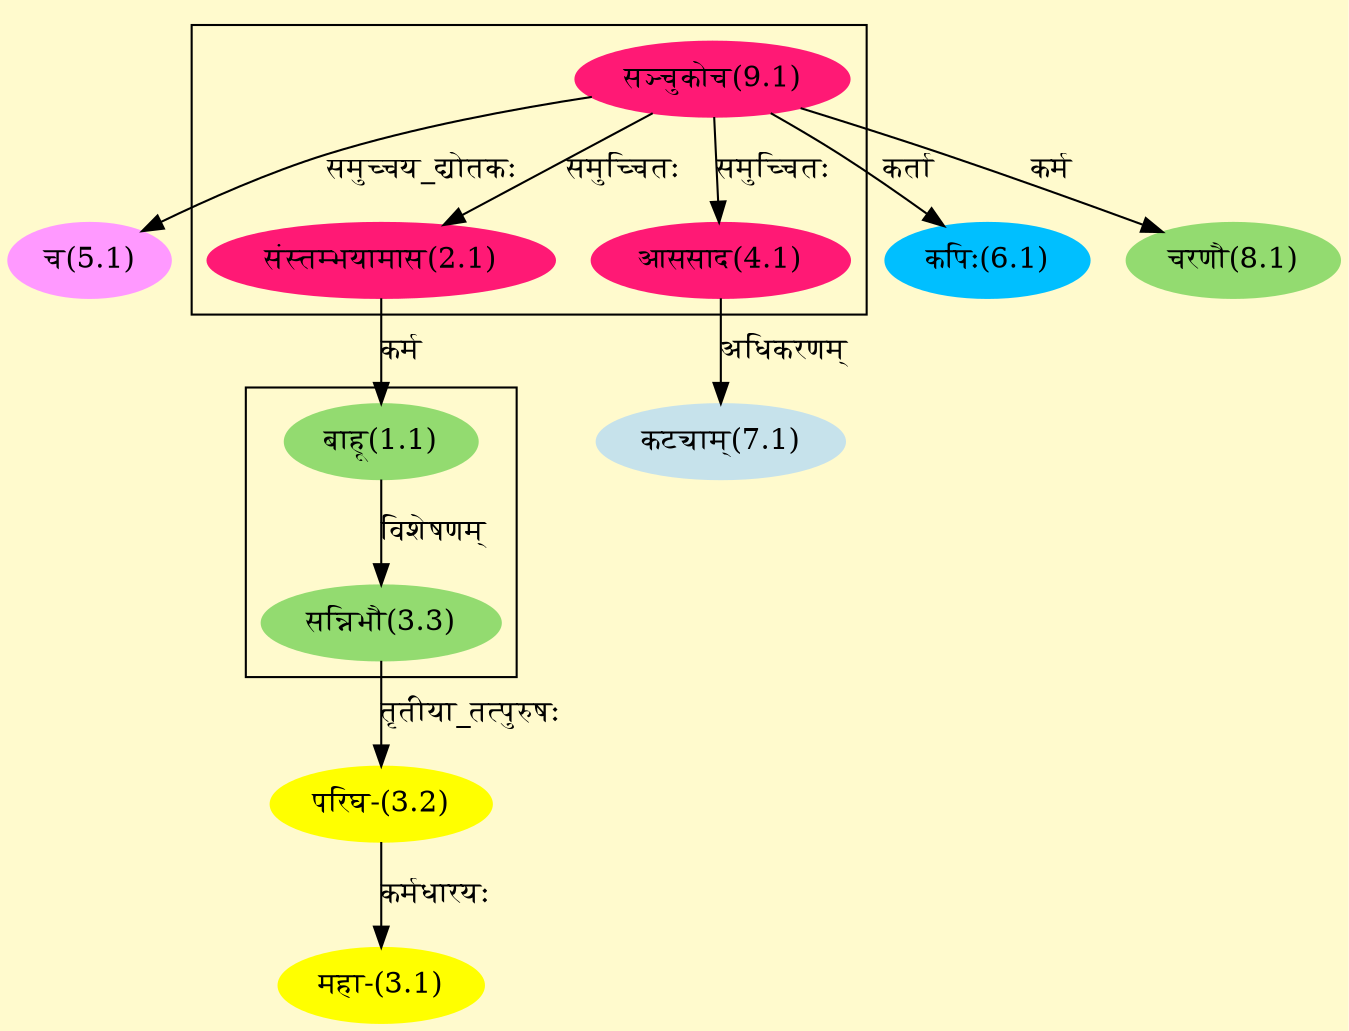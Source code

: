 digraph G{
rankdir=BT;
 compound=true;
 bgcolor="lemonchiffon1";

subgraph cluster_1{
Node2_1 [style=filled, color="#FF1975" label = "संस्तम्भयामास(2.1)"]
Node9_1 [style=filled, color="#FF1975" label = "सञ्चुकोच(9.1)"]
Node4_1 [style=filled, color="#FF1975" label = "आससाद(4.1)"]

}

subgraph cluster_2{
Node3_3 [style=filled, color="#93DB70" label = "सन्निभौ(3.3)"]
Node1_1 [style=filled, color="#93DB70" label = "बाहू(1.1)"]

}
Node1_1 [style=filled, color="#93DB70" label = "बाहू(1.1)"]
Node2_1 [style=filled, color="#FF1975" label = "संस्तम्भयामास(2.1)"]
Node3_1 [style=filled, color="#FFFF00" label = "महा-(3.1)"]
Node3_2 [style=filled, color="#FFFF00" label = "परिघ-(3.2)"]
Node3_3 [style=filled, color="#93DB70" label = "सन्निभौ(3.3)"]
Node5_1 [style=filled, color="#FF99FF" label = "च(5.1)"]
Node9_1 [style=filled, color="#FF1975" label = "सञ्चुकोच(9.1)"]
Node6_1 [style=filled, color="#00BFFF" label = "कपिः(6.1)"]
Node7_1 [style=filled, color="#C6E2EB" label = "कट्याम्(7.1)"]
Node4_1 [style=filled, color="#FF1975" label = "आससाद(4.1)"]
Node8_1 [style=filled, color="#93DB70" label = "चरणौ(8.1)"]
/* Start of Relations section */

Node1_1 -> Node2_1 [  label="कर्म"  dir="back" ]
Node2_1 -> Node9_1 [  label="समुच्चितः"  dir="back" ]
Node3_1 -> Node3_2 [  label="कर्मधारयः"  dir="back" ]
Node3_2 -> Node3_3 [  label="तृतीया_तत्पुरुषः"  dir="back" ]
Node3_3 -> Node1_1 [  label="विशेषणम्"  dir="back" ]
Node4_1 -> Node9_1 [  label="समुच्चितः"  dir="back" ]
Node5_1 -> Node9_1 [  label="समुच्चय_द्योतकः"  dir="back" ]
Node6_1 -> Node9_1 [  label="कर्ता"  dir="back" ]
Node7_1 -> Node4_1 [  label="अधिकरणम्"  dir="back" ]
Node8_1 -> Node9_1 [  label="कर्म"  dir="back" ]
}
